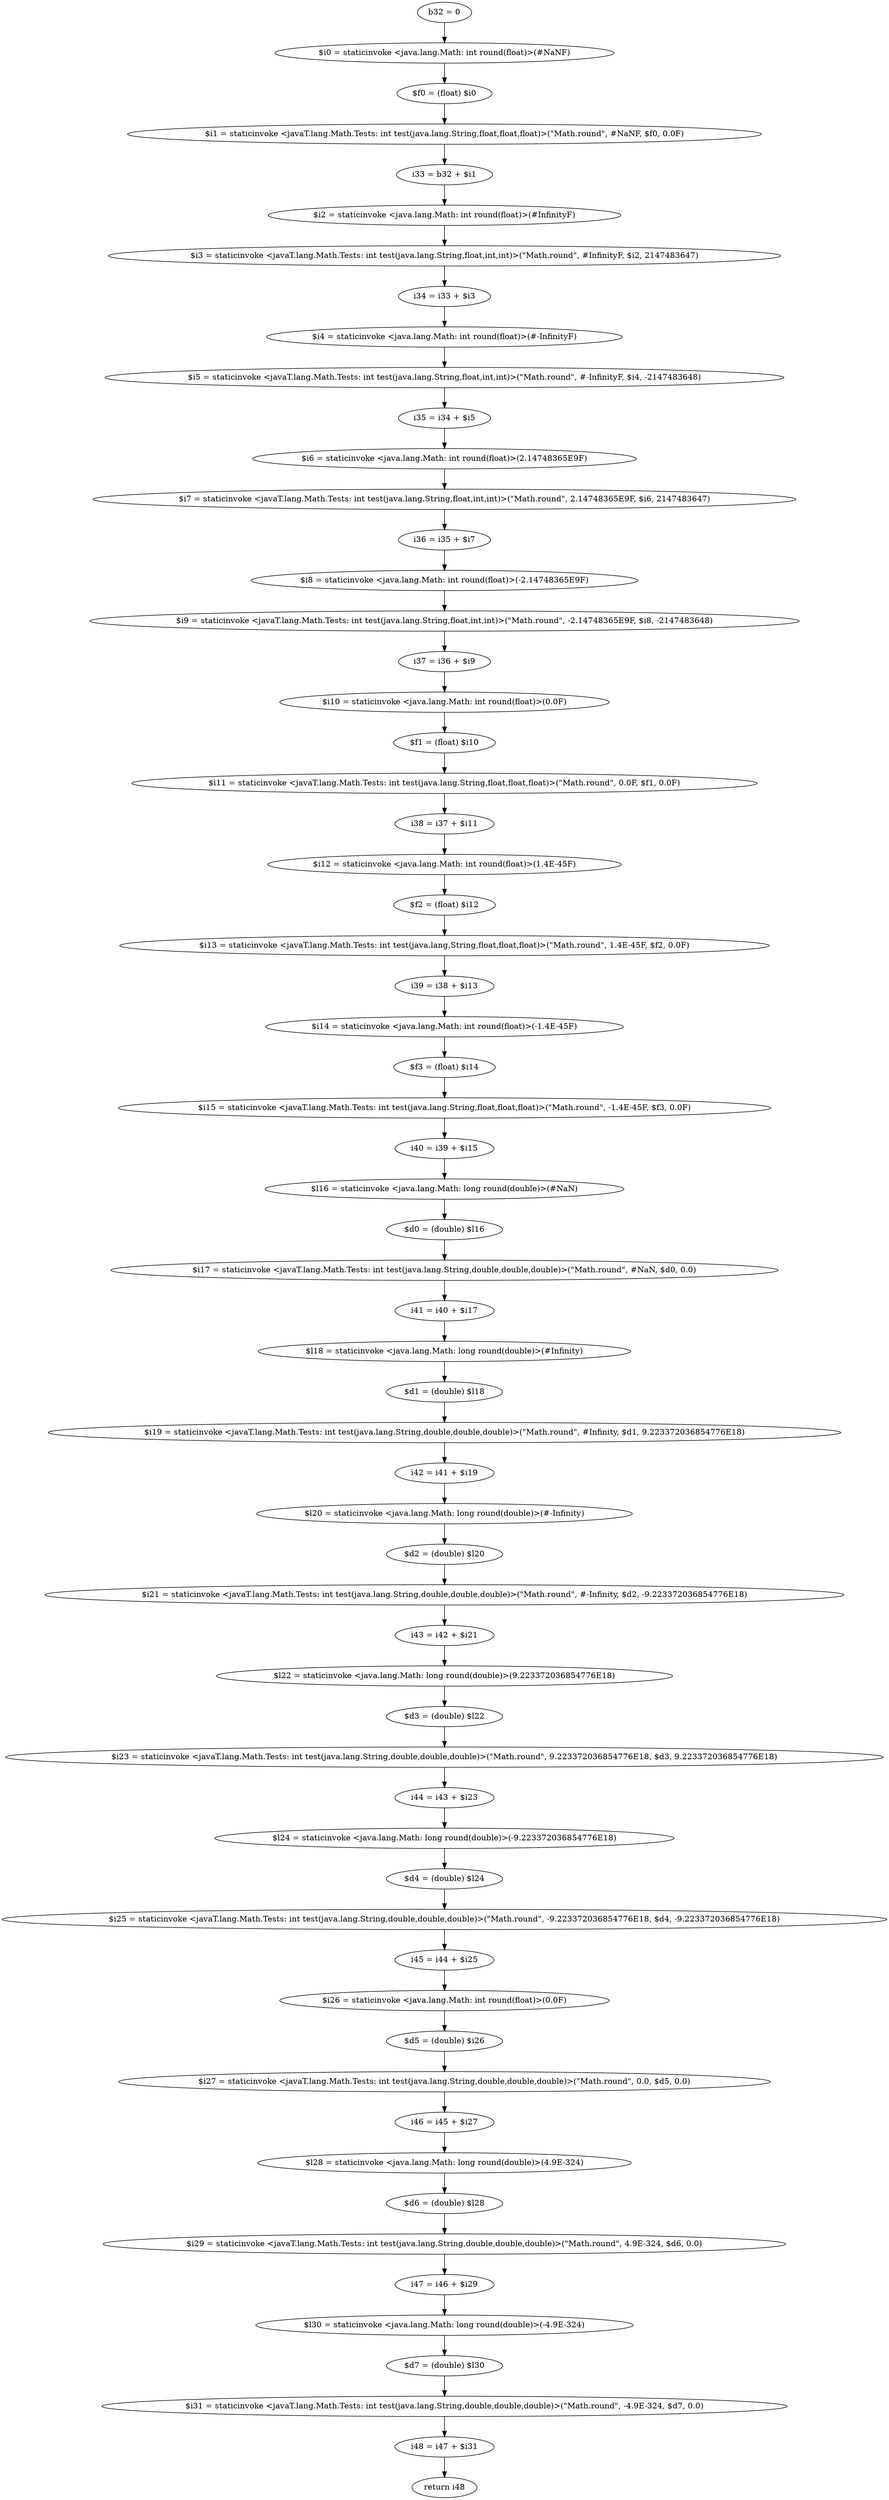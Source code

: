 digraph "unitGraph" {
    "b32 = 0"
    "$i0 = staticinvoke <java.lang.Math: int round(float)>(#NaNF)"
    "$f0 = (float) $i0"
    "$i1 = staticinvoke <javaT.lang.Math.Tests: int test(java.lang.String,float,float,float)>(\"Math.round\", #NaNF, $f0, 0.0F)"
    "i33 = b32 + $i1"
    "$i2 = staticinvoke <java.lang.Math: int round(float)>(#InfinityF)"
    "$i3 = staticinvoke <javaT.lang.Math.Tests: int test(java.lang.String,float,int,int)>(\"Math.round\", #InfinityF, $i2, 2147483647)"
    "i34 = i33 + $i3"
    "$i4 = staticinvoke <java.lang.Math: int round(float)>(#-InfinityF)"
    "$i5 = staticinvoke <javaT.lang.Math.Tests: int test(java.lang.String,float,int,int)>(\"Math.round\", #-InfinityF, $i4, -2147483648)"
    "i35 = i34 + $i5"
    "$i6 = staticinvoke <java.lang.Math: int round(float)>(2.14748365E9F)"
    "$i7 = staticinvoke <javaT.lang.Math.Tests: int test(java.lang.String,float,int,int)>(\"Math.round\", 2.14748365E9F, $i6, 2147483647)"
    "i36 = i35 + $i7"
    "$i8 = staticinvoke <java.lang.Math: int round(float)>(-2.14748365E9F)"
    "$i9 = staticinvoke <javaT.lang.Math.Tests: int test(java.lang.String,float,int,int)>(\"Math.round\", -2.14748365E9F, $i8, -2147483648)"
    "i37 = i36 + $i9"
    "$i10 = staticinvoke <java.lang.Math: int round(float)>(0.0F)"
    "$f1 = (float) $i10"
    "$i11 = staticinvoke <javaT.lang.Math.Tests: int test(java.lang.String,float,float,float)>(\"Math.round\", 0.0F, $f1, 0.0F)"
    "i38 = i37 + $i11"
    "$i12 = staticinvoke <java.lang.Math: int round(float)>(1.4E-45F)"
    "$f2 = (float) $i12"
    "$i13 = staticinvoke <javaT.lang.Math.Tests: int test(java.lang.String,float,float,float)>(\"Math.round\", 1.4E-45F, $f2, 0.0F)"
    "i39 = i38 + $i13"
    "$i14 = staticinvoke <java.lang.Math: int round(float)>(-1.4E-45F)"
    "$f3 = (float) $i14"
    "$i15 = staticinvoke <javaT.lang.Math.Tests: int test(java.lang.String,float,float,float)>(\"Math.round\", -1.4E-45F, $f3, 0.0F)"
    "i40 = i39 + $i15"
    "$l16 = staticinvoke <java.lang.Math: long round(double)>(#NaN)"
    "$d0 = (double) $l16"
    "$i17 = staticinvoke <javaT.lang.Math.Tests: int test(java.lang.String,double,double,double)>(\"Math.round\", #NaN, $d0, 0.0)"
    "i41 = i40 + $i17"
    "$l18 = staticinvoke <java.lang.Math: long round(double)>(#Infinity)"
    "$d1 = (double) $l18"
    "$i19 = staticinvoke <javaT.lang.Math.Tests: int test(java.lang.String,double,double,double)>(\"Math.round\", #Infinity, $d1, 9.223372036854776E18)"
    "i42 = i41 + $i19"
    "$l20 = staticinvoke <java.lang.Math: long round(double)>(#-Infinity)"
    "$d2 = (double) $l20"
    "$i21 = staticinvoke <javaT.lang.Math.Tests: int test(java.lang.String,double,double,double)>(\"Math.round\", #-Infinity, $d2, -9.223372036854776E18)"
    "i43 = i42 + $i21"
    "$l22 = staticinvoke <java.lang.Math: long round(double)>(9.223372036854776E18)"
    "$d3 = (double) $l22"
    "$i23 = staticinvoke <javaT.lang.Math.Tests: int test(java.lang.String,double,double,double)>(\"Math.round\", 9.223372036854776E18, $d3, 9.223372036854776E18)"
    "i44 = i43 + $i23"
    "$l24 = staticinvoke <java.lang.Math: long round(double)>(-9.223372036854776E18)"
    "$d4 = (double) $l24"
    "$i25 = staticinvoke <javaT.lang.Math.Tests: int test(java.lang.String,double,double,double)>(\"Math.round\", -9.223372036854776E18, $d4, -9.223372036854776E18)"
    "i45 = i44 + $i25"
    "$i26 = staticinvoke <java.lang.Math: int round(float)>(0.0F)"
    "$d5 = (double) $i26"
    "$i27 = staticinvoke <javaT.lang.Math.Tests: int test(java.lang.String,double,double,double)>(\"Math.round\", 0.0, $d5, 0.0)"
    "i46 = i45 + $i27"
    "$l28 = staticinvoke <java.lang.Math: long round(double)>(4.9E-324)"
    "$d6 = (double) $l28"
    "$i29 = staticinvoke <javaT.lang.Math.Tests: int test(java.lang.String,double,double,double)>(\"Math.round\", 4.9E-324, $d6, 0.0)"
    "i47 = i46 + $i29"
    "$l30 = staticinvoke <java.lang.Math: long round(double)>(-4.9E-324)"
    "$d7 = (double) $l30"
    "$i31 = staticinvoke <javaT.lang.Math.Tests: int test(java.lang.String,double,double,double)>(\"Math.round\", -4.9E-324, $d7, 0.0)"
    "i48 = i47 + $i31"
    "return i48"
    "b32 = 0"->"$i0 = staticinvoke <java.lang.Math: int round(float)>(#NaNF)";
    "$i0 = staticinvoke <java.lang.Math: int round(float)>(#NaNF)"->"$f0 = (float) $i0";
    "$f0 = (float) $i0"->"$i1 = staticinvoke <javaT.lang.Math.Tests: int test(java.lang.String,float,float,float)>(\"Math.round\", #NaNF, $f0, 0.0F)";
    "$i1 = staticinvoke <javaT.lang.Math.Tests: int test(java.lang.String,float,float,float)>(\"Math.round\", #NaNF, $f0, 0.0F)"->"i33 = b32 + $i1";
    "i33 = b32 + $i1"->"$i2 = staticinvoke <java.lang.Math: int round(float)>(#InfinityF)";
    "$i2 = staticinvoke <java.lang.Math: int round(float)>(#InfinityF)"->"$i3 = staticinvoke <javaT.lang.Math.Tests: int test(java.lang.String,float,int,int)>(\"Math.round\", #InfinityF, $i2, 2147483647)";
    "$i3 = staticinvoke <javaT.lang.Math.Tests: int test(java.lang.String,float,int,int)>(\"Math.round\", #InfinityF, $i2, 2147483647)"->"i34 = i33 + $i3";
    "i34 = i33 + $i3"->"$i4 = staticinvoke <java.lang.Math: int round(float)>(#-InfinityF)";
    "$i4 = staticinvoke <java.lang.Math: int round(float)>(#-InfinityF)"->"$i5 = staticinvoke <javaT.lang.Math.Tests: int test(java.lang.String,float,int,int)>(\"Math.round\", #-InfinityF, $i4, -2147483648)";
    "$i5 = staticinvoke <javaT.lang.Math.Tests: int test(java.lang.String,float,int,int)>(\"Math.round\", #-InfinityF, $i4, -2147483648)"->"i35 = i34 + $i5";
    "i35 = i34 + $i5"->"$i6 = staticinvoke <java.lang.Math: int round(float)>(2.14748365E9F)";
    "$i6 = staticinvoke <java.lang.Math: int round(float)>(2.14748365E9F)"->"$i7 = staticinvoke <javaT.lang.Math.Tests: int test(java.lang.String,float,int,int)>(\"Math.round\", 2.14748365E9F, $i6, 2147483647)";
    "$i7 = staticinvoke <javaT.lang.Math.Tests: int test(java.lang.String,float,int,int)>(\"Math.round\", 2.14748365E9F, $i6, 2147483647)"->"i36 = i35 + $i7";
    "i36 = i35 + $i7"->"$i8 = staticinvoke <java.lang.Math: int round(float)>(-2.14748365E9F)";
    "$i8 = staticinvoke <java.lang.Math: int round(float)>(-2.14748365E9F)"->"$i9 = staticinvoke <javaT.lang.Math.Tests: int test(java.lang.String,float,int,int)>(\"Math.round\", -2.14748365E9F, $i8, -2147483648)";
    "$i9 = staticinvoke <javaT.lang.Math.Tests: int test(java.lang.String,float,int,int)>(\"Math.round\", -2.14748365E9F, $i8, -2147483648)"->"i37 = i36 + $i9";
    "i37 = i36 + $i9"->"$i10 = staticinvoke <java.lang.Math: int round(float)>(0.0F)";
    "$i10 = staticinvoke <java.lang.Math: int round(float)>(0.0F)"->"$f1 = (float) $i10";
    "$f1 = (float) $i10"->"$i11 = staticinvoke <javaT.lang.Math.Tests: int test(java.lang.String,float,float,float)>(\"Math.round\", 0.0F, $f1, 0.0F)";
    "$i11 = staticinvoke <javaT.lang.Math.Tests: int test(java.lang.String,float,float,float)>(\"Math.round\", 0.0F, $f1, 0.0F)"->"i38 = i37 + $i11";
    "i38 = i37 + $i11"->"$i12 = staticinvoke <java.lang.Math: int round(float)>(1.4E-45F)";
    "$i12 = staticinvoke <java.lang.Math: int round(float)>(1.4E-45F)"->"$f2 = (float) $i12";
    "$f2 = (float) $i12"->"$i13 = staticinvoke <javaT.lang.Math.Tests: int test(java.lang.String,float,float,float)>(\"Math.round\", 1.4E-45F, $f2, 0.0F)";
    "$i13 = staticinvoke <javaT.lang.Math.Tests: int test(java.lang.String,float,float,float)>(\"Math.round\", 1.4E-45F, $f2, 0.0F)"->"i39 = i38 + $i13";
    "i39 = i38 + $i13"->"$i14 = staticinvoke <java.lang.Math: int round(float)>(-1.4E-45F)";
    "$i14 = staticinvoke <java.lang.Math: int round(float)>(-1.4E-45F)"->"$f3 = (float) $i14";
    "$f3 = (float) $i14"->"$i15 = staticinvoke <javaT.lang.Math.Tests: int test(java.lang.String,float,float,float)>(\"Math.round\", -1.4E-45F, $f3, 0.0F)";
    "$i15 = staticinvoke <javaT.lang.Math.Tests: int test(java.lang.String,float,float,float)>(\"Math.round\", -1.4E-45F, $f3, 0.0F)"->"i40 = i39 + $i15";
    "i40 = i39 + $i15"->"$l16 = staticinvoke <java.lang.Math: long round(double)>(#NaN)";
    "$l16 = staticinvoke <java.lang.Math: long round(double)>(#NaN)"->"$d0 = (double) $l16";
    "$d0 = (double) $l16"->"$i17 = staticinvoke <javaT.lang.Math.Tests: int test(java.lang.String,double,double,double)>(\"Math.round\", #NaN, $d0, 0.0)";
    "$i17 = staticinvoke <javaT.lang.Math.Tests: int test(java.lang.String,double,double,double)>(\"Math.round\", #NaN, $d0, 0.0)"->"i41 = i40 + $i17";
    "i41 = i40 + $i17"->"$l18 = staticinvoke <java.lang.Math: long round(double)>(#Infinity)";
    "$l18 = staticinvoke <java.lang.Math: long round(double)>(#Infinity)"->"$d1 = (double) $l18";
    "$d1 = (double) $l18"->"$i19 = staticinvoke <javaT.lang.Math.Tests: int test(java.lang.String,double,double,double)>(\"Math.round\", #Infinity, $d1, 9.223372036854776E18)";
    "$i19 = staticinvoke <javaT.lang.Math.Tests: int test(java.lang.String,double,double,double)>(\"Math.round\", #Infinity, $d1, 9.223372036854776E18)"->"i42 = i41 + $i19";
    "i42 = i41 + $i19"->"$l20 = staticinvoke <java.lang.Math: long round(double)>(#-Infinity)";
    "$l20 = staticinvoke <java.lang.Math: long round(double)>(#-Infinity)"->"$d2 = (double) $l20";
    "$d2 = (double) $l20"->"$i21 = staticinvoke <javaT.lang.Math.Tests: int test(java.lang.String,double,double,double)>(\"Math.round\", #-Infinity, $d2, -9.223372036854776E18)";
    "$i21 = staticinvoke <javaT.lang.Math.Tests: int test(java.lang.String,double,double,double)>(\"Math.round\", #-Infinity, $d2, -9.223372036854776E18)"->"i43 = i42 + $i21";
    "i43 = i42 + $i21"->"$l22 = staticinvoke <java.lang.Math: long round(double)>(9.223372036854776E18)";
    "$l22 = staticinvoke <java.lang.Math: long round(double)>(9.223372036854776E18)"->"$d3 = (double) $l22";
    "$d3 = (double) $l22"->"$i23 = staticinvoke <javaT.lang.Math.Tests: int test(java.lang.String,double,double,double)>(\"Math.round\", 9.223372036854776E18, $d3, 9.223372036854776E18)";
    "$i23 = staticinvoke <javaT.lang.Math.Tests: int test(java.lang.String,double,double,double)>(\"Math.round\", 9.223372036854776E18, $d3, 9.223372036854776E18)"->"i44 = i43 + $i23";
    "i44 = i43 + $i23"->"$l24 = staticinvoke <java.lang.Math: long round(double)>(-9.223372036854776E18)";
    "$l24 = staticinvoke <java.lang.Math: long round(double)>(-9.223372036854776E18)"->"$d4 = (double) $l24";
    "$d4 = (double) $l24"->"$i25 = staticinvoke <javaT.lang.Math.Tests: int test(java.lang.String,double,double,double)>(\"Math.round\", -9.223372036854776E18, $d4, -9.223372036854776E18)";
    "$i25 = staticinvoke <javaT.lang.Math.Tests: int test(java.lang.String,double,double,double)>(\"Math.round\", -9.223372036854776E18, $d4, -9.223372036854776E18)"->"i45 = i44 + $i25";
    "i45 = i44 + $i25"->"$i26 = staticinvoke <java.lang.Math: int round(float)>(0.0F)";
    "$i26 = staticinvoke <java.lang.Math: int round(float)>(0.0F)"->"$d5 = (double) $i26";
    "$d5 = (double) $i26"->"$i27 = staticinvoke <javaT.lang.Math.Tests: int test(java.lang.String,double,double,double)>(\"Math.round\", 0.0, $d5, 0.0)";
    "$i27 = staticinvoke <javaT.lang.Math.Tests: int test(java.lang.String,double,double,double)>(\"Math.round\", 0.0, $d5, 0.0)"->"i46 = i45 + $i27";
    "i46 = i45 + $i27"->"$l28 = staticinvoke <java.lang.Math: long round(double)>(4.9E-324)";
    "$l28 = staticinvoke <java.lang.Math: long round(double)>(4.9E-324)"->"$d6 = (double) $l28";
    "$d6 = (double) $l28"->"$i29 = staticinvoke <javaT.lang.Math.Tests: int test(java.lang.String,double,double,double)>(\"Math.round\", 4.9E-324, $d6, 0.0)";
    "$i29 = staticinvoke <javaT.lang.Math.Tests: int test(java.lang.String,double,double,double)>(\"Math.round\", 4.9E-324, $d6, 0.0)"->"i47 = i46 + $i29";
    "i47 = i46 + $i29"->"$l30 = staticinvoke <java.lang.Math: long round(double)>(-4.9E-324)";
    "$l30 = staticinvoke <java.lang.Math: long round(double)>(-4.9E-324)"->"$d7 = (double) $l30";
    "$d7 = (double) $l30"->"$i31 = staticinvoke <javaT.lang.Math.Tests: int test(java.lang.String,double,double,double)>(\"Math.round\", -4.9E-324, $d7, 0.0)";
    "$i31 = staticinvoke <javaT.lang.Math.Tests: int test(java.lang.String,double,double,double)>(\"Math.round\", -4.9E-324, $d7, 0.0)"->"i48 = i47 + $i31";
    "i48 = i47 + $i31"->"return i48";
}
